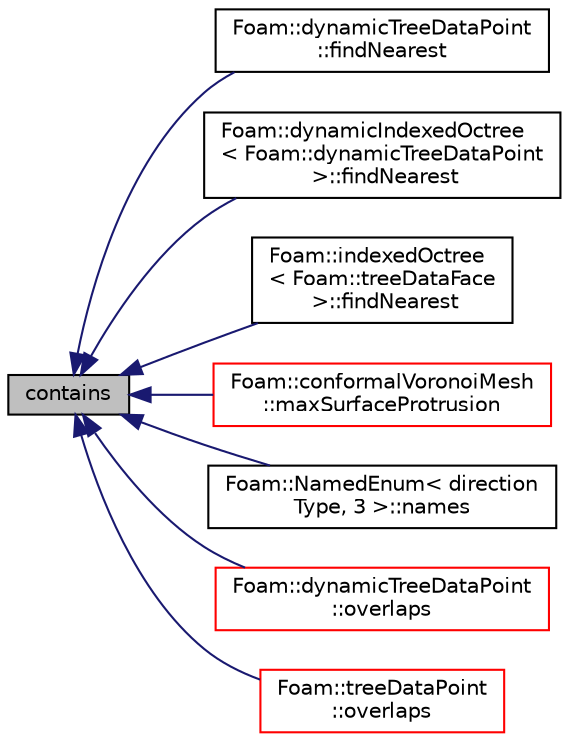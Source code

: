 digraph "contains"
{
  bgcolor="transparent";
  edge [fontname="Helvetica",fontsize="10",labelfontname="Helvetica",labelfontsize="10"];
  node [fontname="Helvetica",fontsize="10",shape=record];
  rankdir="LR";
  Node233 [label="contains",height=0.2,width=0.4,color="black", fillcolor="grey75", style="filled", fontcolor="black"];
  Node233 -> Node234 [dir="back",color="midnightblue",fontsize="10",style="solid",fontname="Helvetica"];
  Node234 [label="Foam::dynamicTreeDataPoint\l::findNearest",height=0.2,width=0.4,color="black",URL="$a26753.html#af7a3b15afb6062a7aa695045a2757e3d",tooltip="Calculates nearest (to line) point in shape. "];
  Node233 -> Node235 [dir="back",color="midnightblue",fontsize="10",style="solid",fontname="Helvetica"];
  Node235 [label="Foam::dynamicIndexedOctree\l\< Foam::dynamicTreeDataPoint\l \>::findNearest",height=0.2,width=0.4,color="black",URL="$a26745.html#ae090443cbaa3565bc6dc0b28e77793a8",tooltip="Low level: calculate nearest starting from subnode. "];
  Node233 -> Node236 [dir="back",color="midnightblue",fontsize="10",style="solid",fontname="Helvetica"];
  Node236 [label="Foam::indexedOctree\l\< Foam::treeDataFace\l \>::findNearest",height=0.2,width=0.4,color="black",URL="$a26157.html#abd1691a3fc13b01ad68fb3ca35ec22d8",tooltip="Low level: calculate nearest starting from subnode. "];
  Node233 -> Node237 [dir="back",color="midnightblue",fontsize="10",style="solid",fontname="Helvetica"];
  Node237 [label="Foam::conformalVoronoiMesh\l::maxSurfaceProtrusion",height=0.2,width=0.4,color="red",URL="$a32537.html#aeb79c600833807b6fc2a747deb00f02b",tooltip="Return the local maximum surface protrusion distance. "];
  Node233 -> Node244 [dir="back",color="midnightblue",fontsize="10",style="solid",fontname="Helvetica"];
  Node244 [label="Foam::NamedEnum\< direction\lType, 3 \>::names",height=0.2,width=0.4,color="black",URL="$a27113.html#a7350da3a0edd92cd11e6c479c9967dc8"];
  Node233 -> Node245 [dir="back",color="midnightblue",fontsize="10",style="solid",fontname="Helvetica"];
  Node245 [label="Foam::dynamicTreeDataPoint\l::overlaps",height=0.2,width=0.4,color="red",URL="$a26753.html#a1915c0938452ba641c6ccf39df02dfad",tooltip="Does (bb of) shape at index overlap bb. "];
  Node233 -> Node249 [dir="back",color="midnightblue",fontsize="10",style="solid",fontname="Helvetica"];
  Node249 [label="Foam::treeDataPoint\l::overlaps",height=0.2,width=0.4,color="red",URL="$a26185.html#a1915c0938452ba641c6ccf39df02dfad",tooltip="Does (bb of) shape at index overlap bb. "];
}
